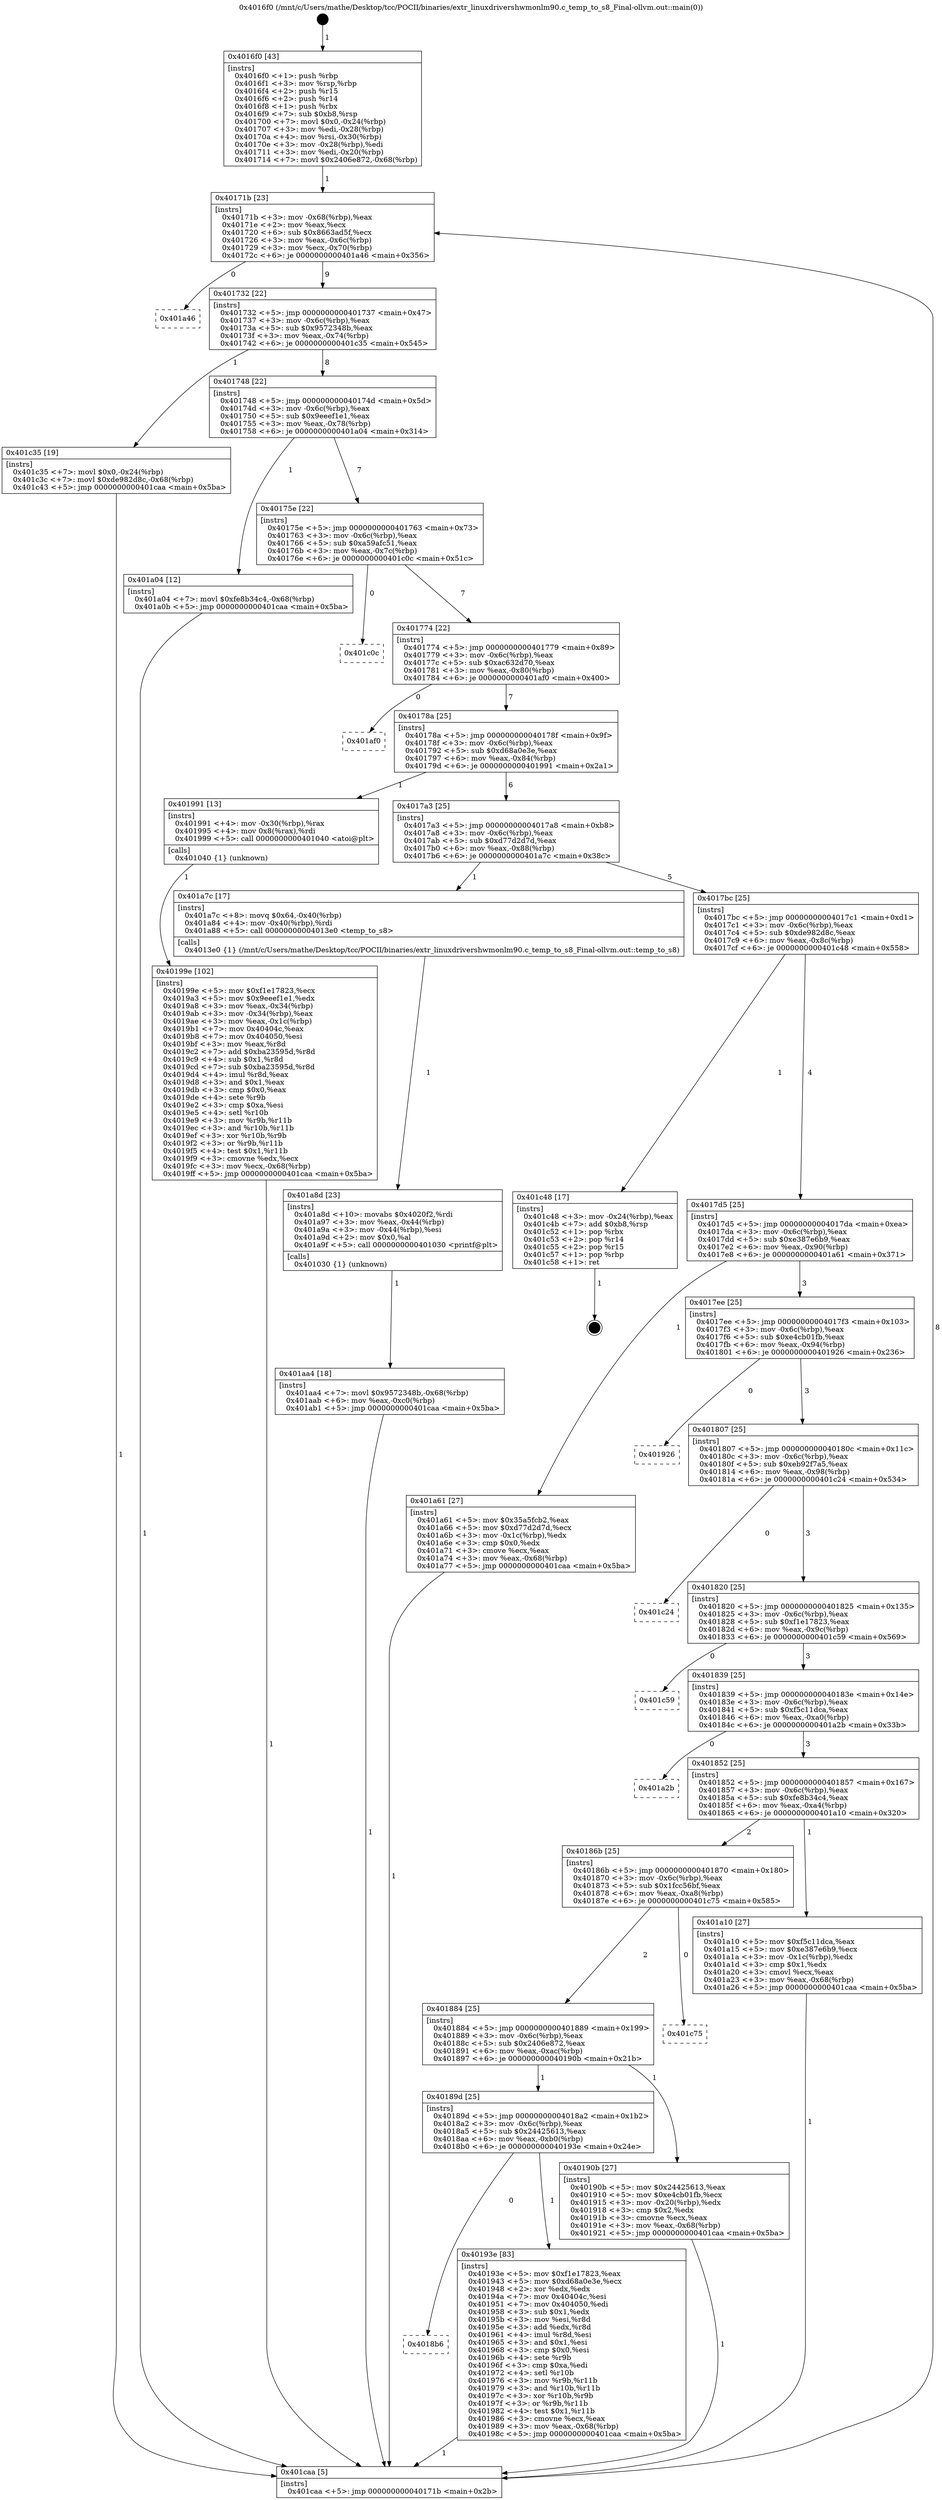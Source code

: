 digraph "0x4016f0" {
  label = "0x4016f0 (/mnt/c/Users/mathe/Desktop/tcc/POCII/binaries/extr_linuxdrivershwmonlm90.c_temp_to_s8_Final-ollvm.out::main(0))"
  labelloc = "t"
  node[shape=record]

  Entry [label="",width=0.3,height=0.3,shape=circle,fillcolor=black,style=filled]
  "0x40171b" [label="{
     0x40171b [23]\l
     | [instrs]\l
     &nbsp;&nbsp;0x40171b \<+3\>: mov -0x68(%rbp),%eax\l
     &nbsp;&nbsp;0x40171e \<+2\>: mov %eax,%ecx\l
     &nbsp;&nbsp;0x401720 \<+6\>: sub $0x8663ad5f,%ecx\l
     &nbsp;&nbsp;0x401726 \<+3\>: mov %eax,-0x6c(%rbp)\l
     &nbsp;&nbsp;0x401729 \<+3\>: mov %ecx,-0x70(%rbp)\l
     &nbsp;&nbsp;0x40172c \<+6\>: je 0000000000401a46 \<main+0x356\>\l
  }"]
  "0x401a46" [label="{
     0x401a46\l
  }", style=dashed]
  "0x401732" [label="{
     0x401732 [22]\l
     | [instrs]\l
     &nbsp;&nbsp;0x401732 \<+5\>: jmp 0000000000401737 \<main+0x47\>\l
     &nbsp;&nbsp;0x401737 \<+3\>: mov -0x6c(%rbp),%eax\l
     &nbsp;&nbsp;0x40173a \<+5\>: sub $0x9572348b,%eax\l
     &nbsp;&nbsp;0x40173f \<+3\>: mov %eax,-0x74(%rbp)\l
     &nbsp;&nbsp;0x401742 \<+6\>: je 0000000000401c35 \<main+0x545\>\l
  }"]
  Exit [label="",width=0.3,height=0.3,shape=circle,fillcolor=black,style=filled,peripheries=2]
  "0x401c35" [label="{
     0x401c35 [19]\l
     | [instrs]\l
     &nbsp;&nbsp;0x401c35 \<+7\>: movl $0x0,-0x24(%rbp)\l
     &nbsp;&nbsp;0x401c3c \<+7\>: movl $0xde982d8c,-0x68(%rbp)\l
     &nbsp;&nbsp;0x401c43 \<+5\>: jmp 0000000000401caa \<main+0x5ba\>\l
  }"]
  "0x401748" [label="{
     0x401748 [22]\l
     | [instrs]\l
     &nbsp;&nbsp;0x401748 \<+5\>: jmp 000000000040174d \<main+0x5d\>\l
     &nbsp;&nbsp;0x40174d \<+3\>: mov -0x6c(%rbp),%eax\l
     &nbsp;&nbsp;0x401750 \<+5\>: sub $0x9eeef1e1,%eax\l
     &nbsp;&nbsp;0x401755 \<+3\>: mov %eax,-0x78(%rbp)\l
     &nbsp;&nbsp;0x401758 \<+6\>: je 0000000000401a04 \<main+0x314\>\l
  }"]
  "0x401aa4" [label="{
     0x401aa4 [18]\l
     | [instrs]\l
     &nbsp;&nbsp;0x401aa4 \<+7\>: movl $0x9572348b,-0x68(%rbp)\l
     &nbsp;&nbsp;0x401aab \<+6\>: mov %eax,-0xc0(%rbp)\l
     &nbsp;&nbsp;0x401ab1 \<+5\>: jmp 0000000000401caa \<main+0x5ba\>\l
  }"]
  "0x401a04" [label="{
     0x401a04 [12]\l
     | [instrs]\l
     &nbsp;&nbsp;0x401a04 \<+7\>: movl $0xfe8b34c4,-0x68(%rbp)\l
     &nbsp;&nbsp;0x401a0b \<+5\>: jmp 0000000000401caa \<main+0x5ba\>\l
  }"]
  "0x40175e" [label="{
     0x40175e [22]\l
     | [instrs]\l
     &nbsp;&nbsp;0x40175e \<+5\>: jmp 0000000000401763 \<main+0x73\>\l
     &nbsp;&nbsp;0x401763 \<+3\>: mov -0x6c(%rbp),%eax\l
     &nbsp;&nbsp;0x401766 \<+5\>: sub $0xa59afc51,%eax\l
     &nbsp;&nbsp;0x40176b \<+3\>: mov %eax,-0x7c(%rbp)\l
     &nbsp;&nbsp;0x40176e \<+6\>: je 0000000000401c0c \<main+0x51c\>\l
  }"]
  "0x401a8d" [label="{
     0x401a8d [23]\l
     | [instrs]\l
     &nbsp;&nbsp;0x401a8d \<+10\>: movabs $0x4020f2,%rdi\l
     &nbsp;&nbsp;0x401a97 \<+3\>: mov %eax,-0x44(%rbp)\l
     &nbsp;&nbsp;0x401a9a \<+3\>: mov -0x44(%rbp),%esi\l
     &nbsp;&nbsp;0x401a9d \<+2\>: mov $0x0,%al\l
     &nbsp;&nbsp;0x401a9f \<+5\>: call 0000000000401030 \<printf@plt\>\l
     | [calls]\l
     &nbsp;&nbsp;0x401030 \{1\} (unknown)\l
  }"]
  "0x401c0c" [label="{
     0x401c0c\l
  }", style=dashed]
  "0x401774" [label="{
     0x401774 [22]\l
     | [instrs]\l
     &nbsp;&nbsp;0x401774 \<+5\>: jmp 0000000000401779 \<main+0x89\>\l
     &nbsp;&nbsp;0x401779 \<+3\>: mov -0x6c(%rbp),%eax\l
     &nbsp;&nbsp;0x40177c \<+5\>: sub $0xac632d70,%eax\l
     &nbsp;&nbsp;0x401781 \<+3\>: mov %eax,-0x80(%rbp)\l
     &nbsp;&nbsp;0x401784 \<+6\>: je 0000000000401af0 \<main+0x400\>\l
  }"]
  "0x40199e" [label="{
     0x40199e [102]\l
     | [instrs]\l
     &nbsp;&nbsp;0x40199e \<+5\>: mov $0xf1e17823,%ecx\l
     &nbsp;&nbsp;0x4019a3 \<+5\>: mov $0x9eeef1e1,%edx\l
     &nbsp;&nbsp;0x4019a8 \<+3\>: mov %eax,-0x34(%rbp)\l
     &nbsp;&nbsp;0x4019ab \<+3\>: mov -0x34(%rbp),%eax\l
     &nbsp;&nbsp;0x4019ae \<+3\>: mov %eax,-0x1c(%rbp)\l
     &nbsp;&nbsp;0x4019b1 \<+7\>: mov 0x40404c,%eax\l
     &nbsp;&nbsp;0x4019b8 \<+7\>: mov 0x404050,%esi\l
     &nbsp;&nbsp;0x4019bf \<+3\>: mov %eax,%r8d\l
     &nbsp;&nbsp;0x4019c2 \<+7\>: add $0xba23595d,%r8d\l
     &nbsp;&nbsp;0x4019c9 \<+4\>: sub $0x1,%r8d\l
     &nbsp;&nbsp;0x4019cd \<+7\>: sub $0xba23595d,%r8d\l
     &nbsp;&nbsp;0x4019d4 \<+4\>: imul %r8d,%eax\l
     &nbsp;&nbsp;0x4019d8 \<+3\>: and $0x1,%eax\l
     &nbsp;&nbsp;0x4019db \<+3\>: cmp $0x0,%eax\l
     &nbsp;&nbsp;0x4019de \<+4\>: sete %r9b\l
     &nbsp;&nbsp;0x4019e2 \<+3\>: cmp $0xa,%esi\l
     &nbsp;&nbsp;0x4019e5 \<+4\>: setl %r10b\l
     &nbsp;&nbsp;0x4019e9 \<+3\>: mov %r9b,%r11b\l
     &nbsp;&nbsp;0x4019ec \<+3\>: and %r10b,%r11b\l
     &nbsp;&nbsp;0x4019ef \<+3\>: xor %r10b,%r9b\l
     &nbsp;&nbsp;0x4019f2 \<+3\>: or %r9b,%r11b\l
     &nbsp;&nbsp;0x4019f5 \<+4\>: test $0x1,%r11b\l
     &nbsp;&nbsp;0x4019f9 \<+3\>: cmovne %edx,%ecx\l
     &nbsp;&nbsp;0x4019fc \<+3\>: mov %ecx,-0x68(%rbp)\l
     &nbsp;&nbsp;0x4019ff \<+5\>: jmp 0000000000401caa \<main+0x5ba\>\l
  }"]
  "0x401af0" [label="{
     0x401af0\l
  }", style=dashed]
  "0x40178a" [label="{
     0x40178a [25]\l
     | [instrs]\l
     &nbsp;&nbsp;0x40178a \<+5\>: jmp 000000000040178f \<main+0x9f\>\l
     &nbsp;&nbsp;0x40178f \<+3\>: mov -0x6c(%rbp),%eax\l
     &nbsp;&nbsp;0x401792 \<+5\>: sub $0xd68a0e3e,%eax\l
     &nbsp;&nbsp;0x401797 \<+6\>: mov %eax,-0x84(%rbp)\l
     &nbsp;&nbsp;0x40179d \<+6\>: je 0000000000401991 \<main+0x2a1\>\l
  }"]
  "0x4018b6" [label="{
     0x4018b6\l
  }", style=dashed]
  "0x401991" [label="{
     0x401991 [13]\l
     | [instrs]\l
     &nbsp;&nbsp;0x401991 \<+4\>: mov -0x30(%rbp),%rax\l
     &nbsp;&nbsp;0x401995 \<+4\>: mov 0x8(%rax),%rdi\l
     &nbsp;&nbsp;0x401999 \<+5\>: call 0000000000401040 \<atoi@plt\>\l
     | [calls]\l
     &nbsp;&nbsp;0x401040 \{1\} (unknown)\l
  }"]
  "0x4017a3" [label="{
     0x4017a3 [25]\l
     | [instrs]\l
     &nbsp;&nbsp;0x4017a3 \<+5\>: jmp 00000000004017a8 \<main+0xb8\>\l
     &nbsp;&nbsp;0x4017a8 \<+3\>: mov -0x6c(%rbp),%eax\l
     &nbsp;&nbsp;0x4017ab \<+5\>: sub $0xd77d2d7d,%eax\l
     &nbsp;&nbsp;0x4017b0 \<+6\>: mov %eax,-0x88(%rbp)\l
     &nbsp;&nbsp;0x4017b6 \<+6\>: je 0000000000401a7c \<main+0x38c\>\l
  }"]
  "0x40193e" [label="{
     0x40193e [83]\l
     | [instrs]\l
     &nbsp;&nbsp;0x40193e \<+5\>: mov $0xf1e17823,%eax\l
     &nbsp;&nbsp;0x401943 \<+5\>: mov $0xd68a0e3e,%ecx\l
     &nbsp;&nbsp;0x401948 \<+2\>: xor %edx,%edx\l
     &nbsp;&nbsp;0x40194a \<+7\>: mov 0x40404c,%esi\l
     &nbsp;&nbsp;0x401951 \<+7\>: mov 0x404050,%edi\l
     &nbsp;&nbsp;0x401958 \<+3\>: sub $0x1,%edx\l
     &nbsp;&nbsp;0x40195b \<+3\>: mov %esi,%r8d\l
     &nbsp;&nbsp;0x40195e \<+3\>: add %edx,%r8d\l
     &nbsp;&nbsp;0x401961 \<+4\>: imul %r8d,%esi\l
     &nbsp;&nbsp;0x401965 \<+3\>: and $0x1,%esi\l
     &nbsp;&nbsp;0x401968 \<+3\>: cmp $0x0,%esi\l
     &nbsp;&nbsp;0x40196b \<+4\>: sete %r9b\l
     &nbsp;&nbsp;0x40196f \<+3\>: cmp $0xa,%edi\l
     &nbsp;&nbsp;0x401972 \<+4\>: setl %r10b\l
     &nbsp;&nbsp;0x401976 \<+3\>: mov %r9b,%r11b\l
     &nbsp;&nbsp;0x401979 \<+3\>: and %r10b,%r11b\l
     &nbsp;&nbsp;0x40197c \<+3\>: xor %r10b,%r9b\l
     &nbsp;&nbsp;0x40197f \<+3\>: or %r9b,%r11b\l
     &nbsp;&nbsp;0x401982 \<+4\>: test $0x1,%r11b\l
     &nbsp;&nbsp;0x401986 \<+3\>: cmovne %ecx,%eax\l
     &nbsp;&nbsp;0x401989 \<+3\>: mov %eax,-0x68(%rbp)\l
     &nbsp;&nbsp;0x40198c \<+5\>: jmp 0000000000401caa \<main+0x5ba\>\l
  }"]
  "0x401a7c" [label="{
     0x401a7c [17]\l
     | [instrs]\l
     &nbsp;&nbsp;0x401a7c \<+8\>: movq $0x64,-0x40(%rbp)\l
     &nbsp;&nbsp;0x401a84 \<+4\>: mov -0x40(%rbp),%rdi\l
     &nbsp;&nbsp;0x401a88 \<+5\>: call 00000000004013e0 \<temp_to_s8\>\l
     | [calls]\l
     &nbsp;&nbsp;0x4013e0 \{1\} (/mnt/c/Users/mathe/Desktop/tcc/POCII/binaries/extr_linuxdrivershwmonlm90.c_temp_to_s8_Final-ollvm.out::temp_to_s8)\l
  }"]
  "0x4017bc" [label="{
     0x4017bc [25]\l
     | [instrs]\l
     &nbsp;&nbsp;0x4017bc \<+5\>: jmp 00000000004017c1 \<main+0xd1\>\l
     &nbsp;&nbsp;0x4017c1 \<+3\>: mov -0x6c(%rbp),%eax\l
     &nbsp;&nbsp;0x4017c4 \<+5\>: sub $0xde982d8c,%eax\l
     &nbsp;&nbsp;0x4017c9 \<+6\>: mov %eax,-0x8c(%rbp)\l
     &nbsp;&nbsp;0x4017cf \<+6\>: je 0000000000401c48 \<main+0x558\>\l
  }"]
  "0x4016f0" [label="{
     0x4016f0 [43]\l
     | [instrs]\l
     &nbsp;&nbsp;0x4016f0 \<+1\>: push %rbp\l
     &nbsp;&nbsp;0x4016f1 \<+3\>: mov %rsp,%rbp\l
     &nbsp;&nbsp;0x4016f4 \<+2\>: push %r15\l
     &nbsp;&nbsp;0x4016f6 \<+2\>: push %r14\l
     &nbsp;&nbsp;0x4016f8 \<+1\>: push %rbx\l
     &nbsp;&nbsp;0x4016f9 \<+7\>: sub $0xb8,%rsp\l
     &nbsp;&nbsp;0x401700 \<+7\>: movl $0x0,-0x24(%rbp)\l
     &nbsp;&nbsp;0x401707 \<+3\>: mov %edi,-0x28(%rbp)\l
     &nbsp;&nbsp;0x40170a \<+4\>: mov %rsi,-0x30(%rbp)\l
     &nbsp;&nbsp;0x40170e \<+3\>: mov -0x28(%rbp),%edi\l
     &nbsp;&nbsp;0x401711 \<+3\>: mov %edi,-0x20(%rbp)\l
     &nbsp;&nbsp;0x401714 \<+7\>: movl $0x2406e872,-0x68(%rbp)\l
  }"]
  "0x401c48" [label="{
     0x401c48 [17]\l
     | [instrs]\l
     &nbsp;&nbsp;0x401c48 \<+3\>: mov -0x24(%rbp),%eax\l
     &nbsp;&nbsp;0x401c4b \<+7\>: add $0xb8,%rsp\l
     &nbsp;&nbsp;0x401c52 \<+1\>: pop %rbx\l
     &nbsp;&nbsp;0x401c53 \<+2\>: pop %r14\l
     &nbsp;&nbsp;0x401c55 \<+2\>: pop %r15\l
     &nbsp;&nbsp;0x401c57 \<+1\>: pop %rbp\l
     &nbsp;&nbsp;0x401c58 \<+1\>: ret\l
  }"]
  "0x4017d5" [label="{
     0x4017d5 [25]\l
     | [instrs]\l
     &nbsp;&nbsp;0x4017d5 \<+5\>: jmp 00000000004017da \<main+0xea\>\l
     &nbsp;&nbsp;0x4017da \<+3\>: mov -0x6c(%rbp),%eax\l
     &nbsp;&nbsp;0x4017dd \<+5\>: sub $0xe387e6b9,%eax\l
     &nbsp;&nbsp;0x4017e2 \<+6\>: mov %eax,-0x90(%rbp)\l
     &nbsp;&nbsp;0x4017e8 \<+6\>: je 0000000000401a61 \<main+0x371\>\l
  }"]
  "0x401caa" [label="{
     0x401caa [5]\l
     | [instrs]\l
     &nbsp;&nbsp;0x401caa \<+5\>: jmp 000000000040171b \<main+0x2b\>\l
  }"]
  "0x401a61" [label="{
     0x401a61 [27]\l
     | [instrs]\l
     &nbsp;&nbsp;0x401a61 \<+5\>: mov $0x35a5fcb2,%eax\l
     &nbsp;&nbsp;0x401a66 \<+5\>: mov $0xd77d2d7d,%ecx\l
     &nbsp;&nbsp;0x401a6b \<+3\>: mov -0x1c(%rbp),%edx\l
     &nbsp;&nbsp;0x401a6e \<+3\>: cmp $0x0,%edx\l
     &nbsp;&nbsp;0x401a71 \<+3\>: cmove %ecx,%eax\l
     &nbsp;&nbsp;0x401a74 \<+3\>: mov %eax,-0x68(%rbp)\l
     &nbsp;&nbsp;0x401a77 \<+5\>: jmp 0000000000401caa \<main+0x5ba\>\l
  }"]
  "0x4017ee" [label="{
     0x4017ee [25]\l
     | [instrs]\l
     &nbsp;&nbsp;0x4017ee \<+5\>: jmp 00000000004017f3 \<main+0x103\>\l
     &nbsp;&nbsp;0x4017f3 \<+3\>: mov -0x6c(%rbp),%eax\l
     &nbsp;&nbsp;0x4017f6 \<+5\>: sub $0xe4cb01fb,%eax\l
     &nbsp;&nbsp;0x4017fb \<+6\>: mov %eax,-0x94(%rbp)\l
     &nbsp;&nbsp;0x401801 \<+6\>: je 0000000000401926 \<main+0x236\>\l
  }"]
  "0x40189d" [label="{
     0x40189d [25]\l
     | [instrs]\l
     &nbsp;&nbsp;0x40189d \<+5\>: jmp 00000000004018a2 \<main+0x1b2\>\l
     &nbsp;&nbsp;0x4018a2 \<+3\>: mov -0x6c(%rbp),%eax\l
     &nbsp;&nbsp;0x4018a5 \<+5\>: sub $0x24425613,%eax\l
     &nbsp;&nbsp;0x4018aa \<+6\>: mov %eax,-0xb0(%rbp)\l
     &nbsp;&nbsp;0x4018b0 \<+6\>: je 000000000040193e \<main+0x24e\>\l
  }"]
  "0x401926" [label="{
     0x401926\l
  }", style=dashed]
  "0x401807" [label="{
     0x401807 [25]\l
     | [instrs]\l
     &nbsp;&nbsp;0x401807 \<+5\>: jmp 000000000040180c \<main+0x11c\>\l
     &nbsp;&nbsp;0x40180c \<+3\>: mov -0x6c(%rbp),%eax\l
     &nbsp;&nbsp;0x40180f \<+5\>: sub $0xeb92f7a5,%eax\l
     &nbsp;&nbsp;0x401814 \<+6\>: mov %eax,-0x98(%rbp)\l
     &nbsp;&nbsp;0x40181a \<+6\>: je 0000000000401c24 \<main+0x534\>\l
  }"]
  "0x40190b" [label="{
     0x40190b [27]\l
     | [instrs]\l
     &nbsp;&nbsp;0x40190b \<+5\>: mov $0x24425613,%eax\l
     &nbsp;&nbsp;0x401910 \<+5\>: mov $0xe4cb01fb,%ecx\l
     &nbsp;&nbsp;0x401915 \<+3\>: mov -0x20(%rbp),%edx\l
     &nbsp;&nbsp;0x401918 \<+3\>: cmp $0x2,%edx\l
     &nbsp;&nbsp;0x40191b \<+3\>: cmovne %ecx,%eax\l
     &nbsp;&nbsp;0x40191e \<+3\>: mov %eax,-0x68(%rbp)\l
     &nbsp;&nbsp;0x401921 \<+5\>: jmp 0000000000401caa \<main+0x5ba\>\l
  }"]
  "0x401c24" [label="{
     0x401c24\l
  }", style=dashed]
  "0x401820" [label="{
     0x401820 [25]\l
     | [instrs]\l
     &nbsp;&nbsp;0x401820 \<+5\>: jmp 0000000000401825 \<main+0x135\>\l
     &nbsp;&nbsp;0x401825 \<+3\>: mov -0x6c(%rbp),%eax\l
     &nbsp;&nbsp;0x401828 \<+5\>: sub $0xf1e17823,%eax\l
     &nbsp;&nbsp;0x40182d \<+6\>: mov %eax,-0x9c(%rbp)\l
     &nbsp;&nbsp;0x401833 \<+6\>: je 0000000000401c59 \<main+0x569\>\l
  }"]
  "0x401884" [label="{
     0x401884 [25]\l
     | [instrs]\l
     &nbsp;&nbsp;0x401884 \<+5\>: jmp 0000000000401889 \<main+0x199\>\l
     &nbsp;&nbsp;0x401889 \<+3\>: mov -0x6c(%rbp),%eax\l
     &nbsp;&nbsp;0x40188c \<+5\>: sub $0x2406e872,%eax\l
     &nbsp;&nbsp;0x401891 \<+6\>: mov %eax,-0xac(%rbp)\l
     &nbsp;&nbsp;0x401897 \<+6\>: je 000000000040190b \<main+0x21b\>\l
  }"]
  "0x401c59" [label="{
     0x401c59\l
  }", style=dashed]
  "0x401839" [label="{
     0x401839 [25]\l
     | [instrs]\l
     &nbsp;&nbsp;0x401839 \<+5\>: jmp 000000000040183e \<main+0x14e\>\l
     &nbsp;&nbsp;0x40183e \<+3\>: mov -0x6c(%rbp),%eax\l
     &nbsp;&nbsp;0x401841 \<+5\>: sub $0xf5c11dca,%eax\l
     &nbsp;&nbsp;0x401846 \<+6\>: mov %eax,-0xa0(%rbp)\l
     &nbsp;&nbsp;0x40184c \<+6\>: je 0000000000401a2b \<main+0x33b\>\l
  }"]
  "0x401c75" [label="{
     0x401c75\l
  }", style=dashed]
  "0x401a2b" [label="{
     0x401a2b\l
  }", style=dashed]
  "0x401852" [label="{
     0x401852 [25]\l
     | [instrs]\l
     &nbsp;&nbsp;0x401852 \<+5\>: jmp 0000000000401857 \<main+0x167\>\l
     &nbsp;&nbsp;0x401857 \<+3\>: mov -0x6c(%rbp),%eax\l
     &nbsp;&nbsp;0x40185a \<+5\>: sub $0xfe8b34c4,%eax\l
     &nbsp;&nbsp;0x40185f \<+6\>: mov %eax,-0xa4(%rbp)\l
     &nbsp;&nbsp;0x401865 \<+6\>: je 0000000000401a10 \<main+0x320\>\l
  }"]
  "0x40186b" [label="{
     0x40186b [25]\l
     | [instrs]\l
     &nbsp;&nbsp;0x40186b \<+5\>: jmp 0000000000401870 \<main+0x180\>\l
     &nbsp;&nbsp;0x401870 \<+3\>: mov -0x6c(%rbp),%eax\l
     &nbsp;&nbsp;0x401873 \<+5\>: sub $0x1fcc56bf,%eax\l
     &nbsp;&nbsp;0x401878 \<+6\>: mov %eax,-0xa8(%rbp)\l
     &nbsp;&nbsp;0x40187e \<+6\>: je 0000000000401c75 \<main+0x585\>\l
  }"]
  "0x401a10" [label="{
     0x401a10 [27]\l
     | [instrs]\l
     &nbsp;&nbsp;0x401a10 \<+5\>: mov $0xf5c11dca,%eax\l
     &nbsp;&nbsp;0x401a15 \<+5\>: mov $0xe387e6b9,%ecx\l
     &nbsp;&nbsp;0x401a1a \<+3\>: mov -0x1c(%rbp),%edx\l
     &nbsp;&nbsp;0x401a1d \<+3\>: cmp $0x1,%edx\l
     &nbsp;&nbsp;0x401a20 \<+3\>: cmovl %ecx,%eax\l
     &nbsp;&nbsp;0x401a23 \<+3\>: mov %eax,-0x68(%rbp)\l
     &nbsp;&nbsp;0x401a26 \<+5\>: jmp 0000000000401caa \<main+0x5ba\>\l
  }"]
  Entry -> "0x4016f0" [label=" 1"]
  "0x40171b" -> "0x401a46" [label=" 0"]
  "0x40171b" -> "0x401732" [label=" 9"]
  "0x401c48" -> Exit [label=" 1"]
  "0x401732" -> "0x401c35" [label=" 1"]
  "0x401732" -> "0x401748" [label=" 8"]
  "0x401c35" -> "0x401caa" [label=" 1"]
  "0x401748" -> "0x401a04" [label=" 1"]
  "0x401748" -> "0x40175e" [label=" 7"]
  "0x401aa4" -> "0x401caa" [label=" 1"]
  "0x40175e" -> "0x401c0c" [label=" 0"]
  "0x40175e" -> "0x401774" [label=" 7"]
  "0x401a8d" -> "0x401aa4" [label=" 1"]
  "0x401774" -> "0x401af0" [label=" 0"]
  "0x401774" -> "0x40178a" [label=" 7"]
  "0x401a7c" -> "0x401a8d" [label=" 1"]
  "0x40178a" -> "0x401991" [label=" 1"]
  "0x40178a" -> "0x4017a3" [label=" 6"]
  "0x401a61" -> "0x401caa" [label=" 1"]
  "0x4017a3" -> "0x401a7c" [label=" 1"]
  "0x4017a3" -> "0x4017bc" [label=" 5"]
  "0x401a10" -> "0x401caa" [label=" 1"]
  "0x4017bc" -> "0x401c48" [label=" 1"]
  "0x4017bc" -> "0x4017d5" [label=" 4"]
  "0x40199e" -> "0x401caa" [label=" 1"]
  "0x4017d5" -> "0x401a61" [label=" 1"]
  "0x4017d5" -> "0x4017ee" [label=" 3"]
  "0x401991" -> "0x40199e" [label=" 1"]
  "0x4017ee" -> "0x401926" [label=" 0"]
  "0x4017ee" -> "0x401807" [label=" 3"]
  "0x40193e" -> "0x401caa" [label=" 1"]
  "0x401807" -> "0x401c24" [label=" 0"]
  "0x401807" -> "0x401820" [label=" 3"]
  "0x40189d" -> "0x4018b6" [label=" 0"]
  "0x401820" -> "0x401c59" [label=" 0"]
  "0x401820" -> "0x401839" [label=" 3"]
  "0x401a04" -> "0x401caa" [label=" 1"]
  "0x401839" -> "0x401a2b" [label=" 0"]
  "0x401839" -> "0x401852" [label=" 3"]
  "0x401caa" -> "0x40171b" [label=" 8"]
  "0x401852" -> "0x401a10" [label=" 1"]
  "0x401852" -> "0x40186b" [label=" 2"]
  "0x4016f0" -> "0x40171b" [label=" 1"]
  "0x40186b" -> "0x401c75" [label=" 0"]
  "0x40186b" -> "0x401884" [label=" 2"]
  "0x40189d" -> "0x40193e" [label=" 1"]
  "0x401884" -> "0x40190b" [label=" 1"]
  "0x401884" -> "0x40189d" [label=" 1"]
  "0x40190b" -> "0x401caa" [label=" 1"]
}
